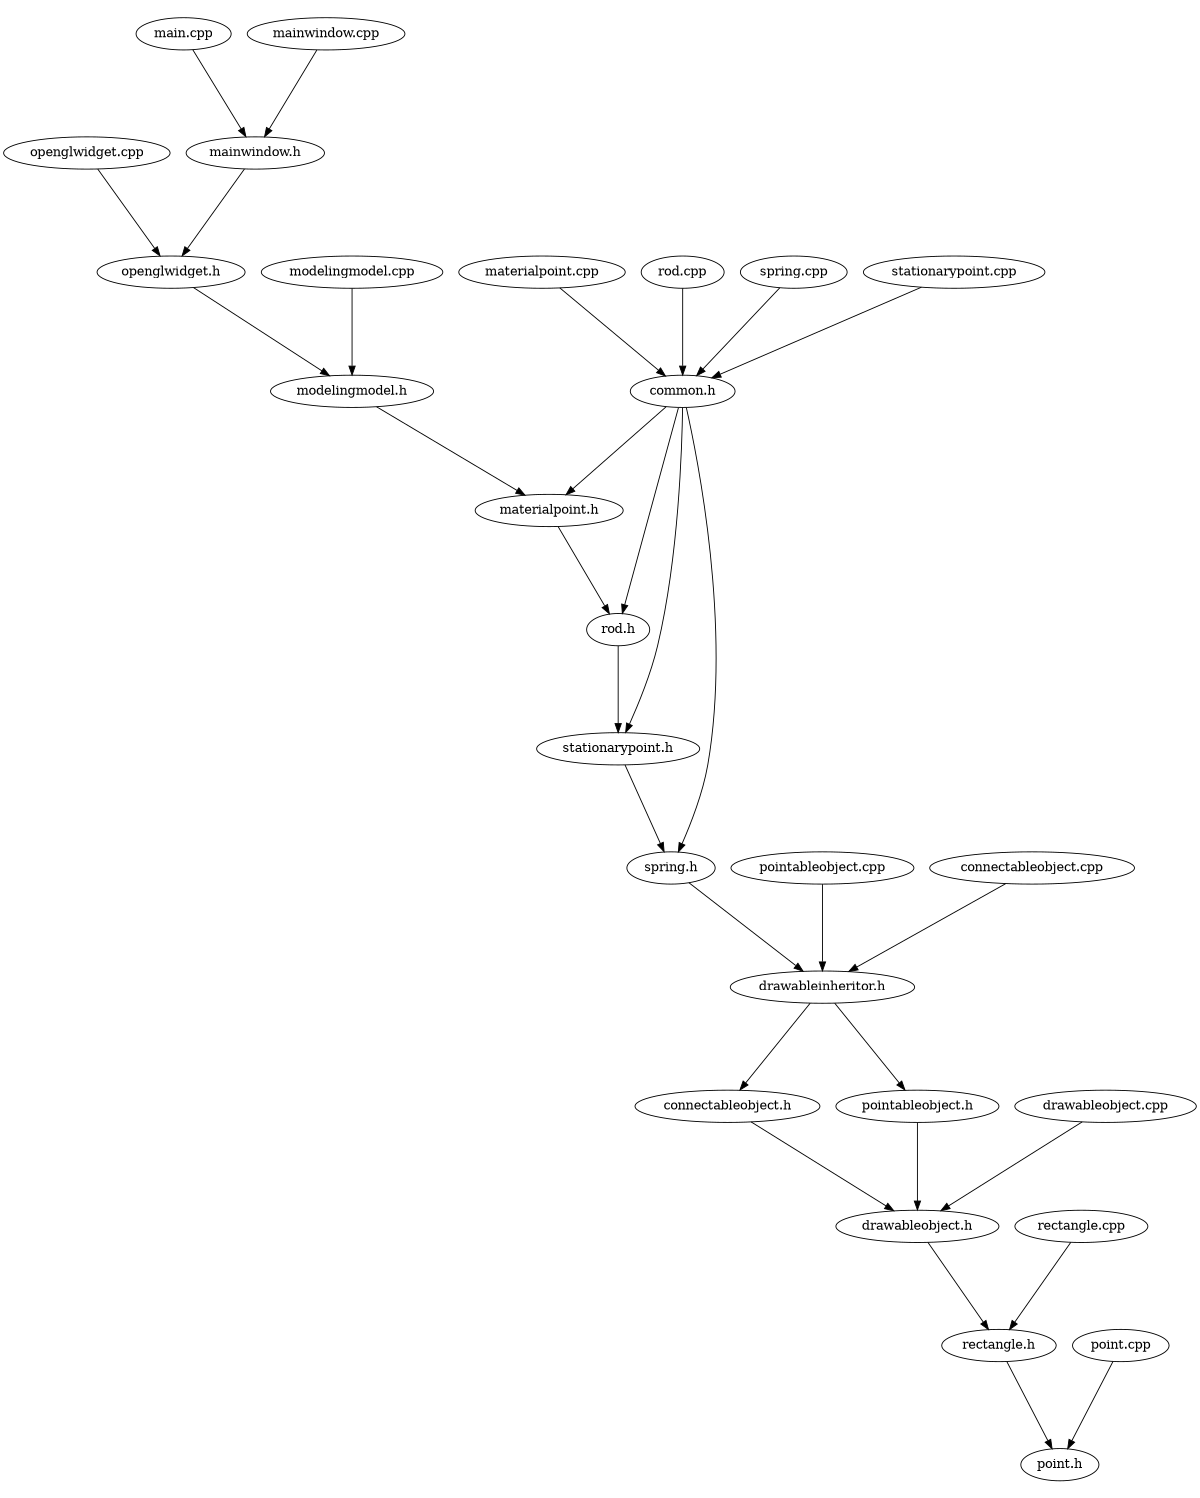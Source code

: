 digraph "source tree" {
    overlap=scale;
    size="8,10";
    ratio="fill";
    fontsize="16";
    fontname="Helvetica";
	clusterrank="local";
	"materialpoint.cpp" -> "common.h"
	"openglwidget.h" -> "modelingmodel.h"
	"drawableobject.h" -> "rectangle.h"
	"modelingmodel.cpp" -> "modelingmodel.h"
	"point.cpp" -> "point.h"
	"modelingmodel.h" -> "materialpoint.h"
	"rod.h" -> "stationarypoint.h"
	"rod.cpp" -> "common.h"
	"spring.cpp" -> "common.h"
	"drawableinheritor.h" -> "connectableobject.h"
	"rectangle.cpp" -> "rectangle.h"
	"openglwidget.cpp" -> "openglwidget.h"
	"stationarypoint.cpp" -> "common.h"
	"spring.h" -> "drawableinheritor.h"
	"pointableobject.cpp" -> "drawableinheritor.h"
	"drawableobject.cpp" -> "drawableobject.h"
	"common.h" -> "rod.h"
	"stationarypoint.h" -> "spring.h"
	"main.cpp" -> "mainwindow.h"
	"materialpoint.h" -> "rod.h"
	"connectableobject.cpp" -> "drawableinheritor.h"
	"connectableobject.h" -> "drawableobject.h"
	"rectangle.h" -> "point.h"
	"mainwindow.h" -> "openglwidget.h"
	"common.h" -> "materialpoint.h"
	"pointableobject.h" -> "drawableobject.h"
	"common.h" -> "stationarypoint.h"
	"mainwindow.cpp" -> "mainwindow.h"
	"drawableinheritor.h" -> "pointableobject.h"
	"common.h" -> "spring.h"
}

